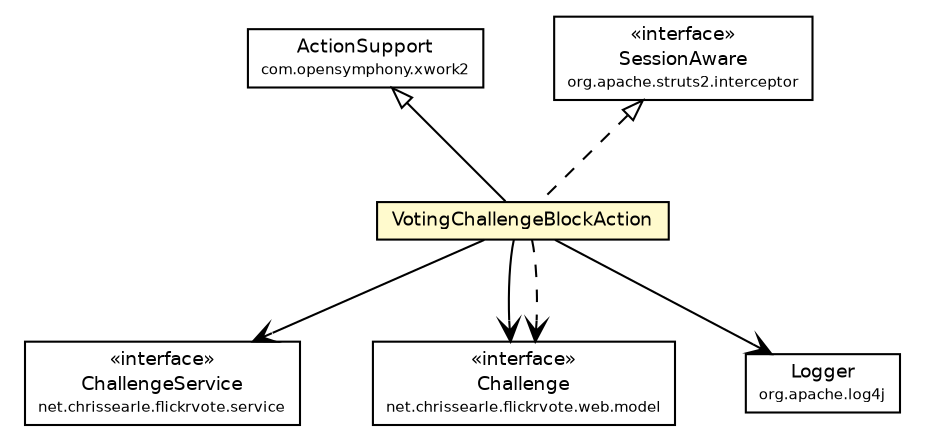 #!/usr/local/bin/dot
#
# Class diagram 
# Generated by UmlGraph version 4.6 (http://www.spinellis.gr/sw/umlgraph)
#

digraph G {
	edge [fontname="Helvetica",fontsize=10,labelfontname="Helvetica",labelfontsize=10];
	node [fontname="Helvetica",fontsize=10,shape=plaintext];
	// net.chrissearle.flickrvote.service.ChallengeService
	c10147 [label=<<table border="0" cellborder="1" cellspacing="0" cellpadding="2" port="p" href="../../service/ChallengeService.html">
		<tr><td><table border="0" cellspacing="0" cellpadding="1">
			<tr><td> &laquo;interface&raquo; </td></tr>
			<tr><td> ChallengeService </td></tr>
			<tr><td><font point-size="7.0"> net.chrissearle.flickrvote.service </font></td></tr>
		</table></td></tr>
		</table>>, fontname="Helvetica", fontcolor="black", fontsize=9.0];
	// net.chrissearle.flickrvote.web.common.VotingChallengeBlockAction
	c10183 [label=<<table border="0" cellborder="1" cellspacing="0" cellpadding="2" port="p" bgcolor="lemonChiffon" href="./VotingChallengeBlockAction.html">
		<tr><td><table border="0" cellspacing="0" cellpadding="1">
			<tr><td> VotingChallengeBlockAction </td></tr>
		</table></td></tr>
		</table>>, fontname="Helvetica", fontcolor="black", fontsize=9.0];
	// net.chrissearle.flickrvote.web.model.Challenge
	c10203 [label=<<table border="0" cellborder="1" cellspacing="0" cellpadding="2" port="p" href="../model/Challenge.html">
		<tr><td><table border="0" cellspacing="0" cellpadding="1">
			<tr><td> &laquo;interface&raquo; </td></tr>
			<tr><td> Challenge </td></tr>
			<tr><td><font point-size="7.0"> net.chrissearle.flickrvote.web.model </font></td></tr>
		</table></td></tr>
		</table>>, fontname="Helvetica", fontcolor="black", fontsize=9.0];
	//net.chrissearle.flickrvote.web.common.VotingChallengeBlockAction extends com.opensymphony.xwork2.ActionSupport
	c10218:p -> c10183:p [dir=back,arrowtail=empty];
	//net.chrissearle.flickrvote.web.common.VotingChallengeBlockAction implements org.apache.struts2.interceptor.SessionAware
	c10219:p -> c10183:p [dir=back,arrowtail=empty,style=dashed];
	// net.chrissearle.flickrvote.web.common.VotingChallengeBlockAction NAVASSOC org.apache.log4j.Logger
	c10183:p -> c10220:p [taillabel="", label="", headlabel="", fontname="Helvetica", fontcolor="black", fontsize=10.0, color="black", arrowhead=open];
	// net.chrissearle.flickrvote.web.common.VotingChallengeBlockAction NAVASSOC net.chrissearle.flickrvote.service.ChallengeService
	c10183:p -> c10147:p [taillabel="", label="", headlabel="", fontname="Helvetica", fontcolor="black", fontsize=10.0, color="black", arrowhead=open];
	// net.chrissearle.flickrvote.web.common.VotingChallengeBlockAction NAVASSOC net.chrissearle.flickrvote.web.model.Challenge
	c10183:p -> c10203:p [taillabel="", label="", headlabel="", fontname="Helvetica", fontcolor="black", fontsize=10.0, color="black", arrowhead=open];
	// net.chrissearle.flickrvote.web.common.VotingChallengeBlockAction DEPEND net.chrissearle.flickrvote.web.model.Challenge
	c10183:p -> c10203:p [taillabel="", label="", headlabel="", fontname="Helvetica", fontcolor="black", fontsize=10.0, color="black", arrowhead=open, style=dashed];
	// org.apache.struts2.interceptor.SessionAware
	c10219 [label=<<table border="0" cellborder="1" cellspacing="0" cellpadding="2" port="p">
		<tr><td><table border="0" cellspacing="0" cellpadding="1">
			<tr><td> &laquo;interface&raquo; </td></tr>
			<tr><td> SessionAware </td></tr>
			<tr><td><font point-size="7.0"> org.apache.struts2.interceptor </font></td></tr>
		</table></td></tr>
		</table>>, fontname="Helvetica", fontcolor="black", fontsize=9.0];
	// org.apache.log4j.Logger
	c10220 [label=<<table border="0" cellborder="1" cellspacing="0" cellpadding="2" port="p">
		<tr><td><table border="0" cellspacing="0" cellpadding="1">
			<tr><td> Logger </td></tr>
			<tr><td><font point-size="7.0"> org.apache.log4j </font></td></tr>
		</table></td></tr>
		</table>>, fontname="Helvetica", fontcolor="black", fontsize=9.0];
	// com.opensymphony.xwork2.ActionSupport
	c10218 [label=<<table border="0" cellborder="1" cellspacing="0" cellpadding="2" port="p">
		<tr><td><table border="0" cellspacing="0" cellpadding="1">
			<tr><td> ActionSupport </td></tr>
			<tr><td><font point-size="7.0"> com.opensymphony.xwork2 </font></td></tr>
		</table></td></tr>
		</table>>, fontname="Helvetica", fontcolor="black", fontsize=9.0];
}

